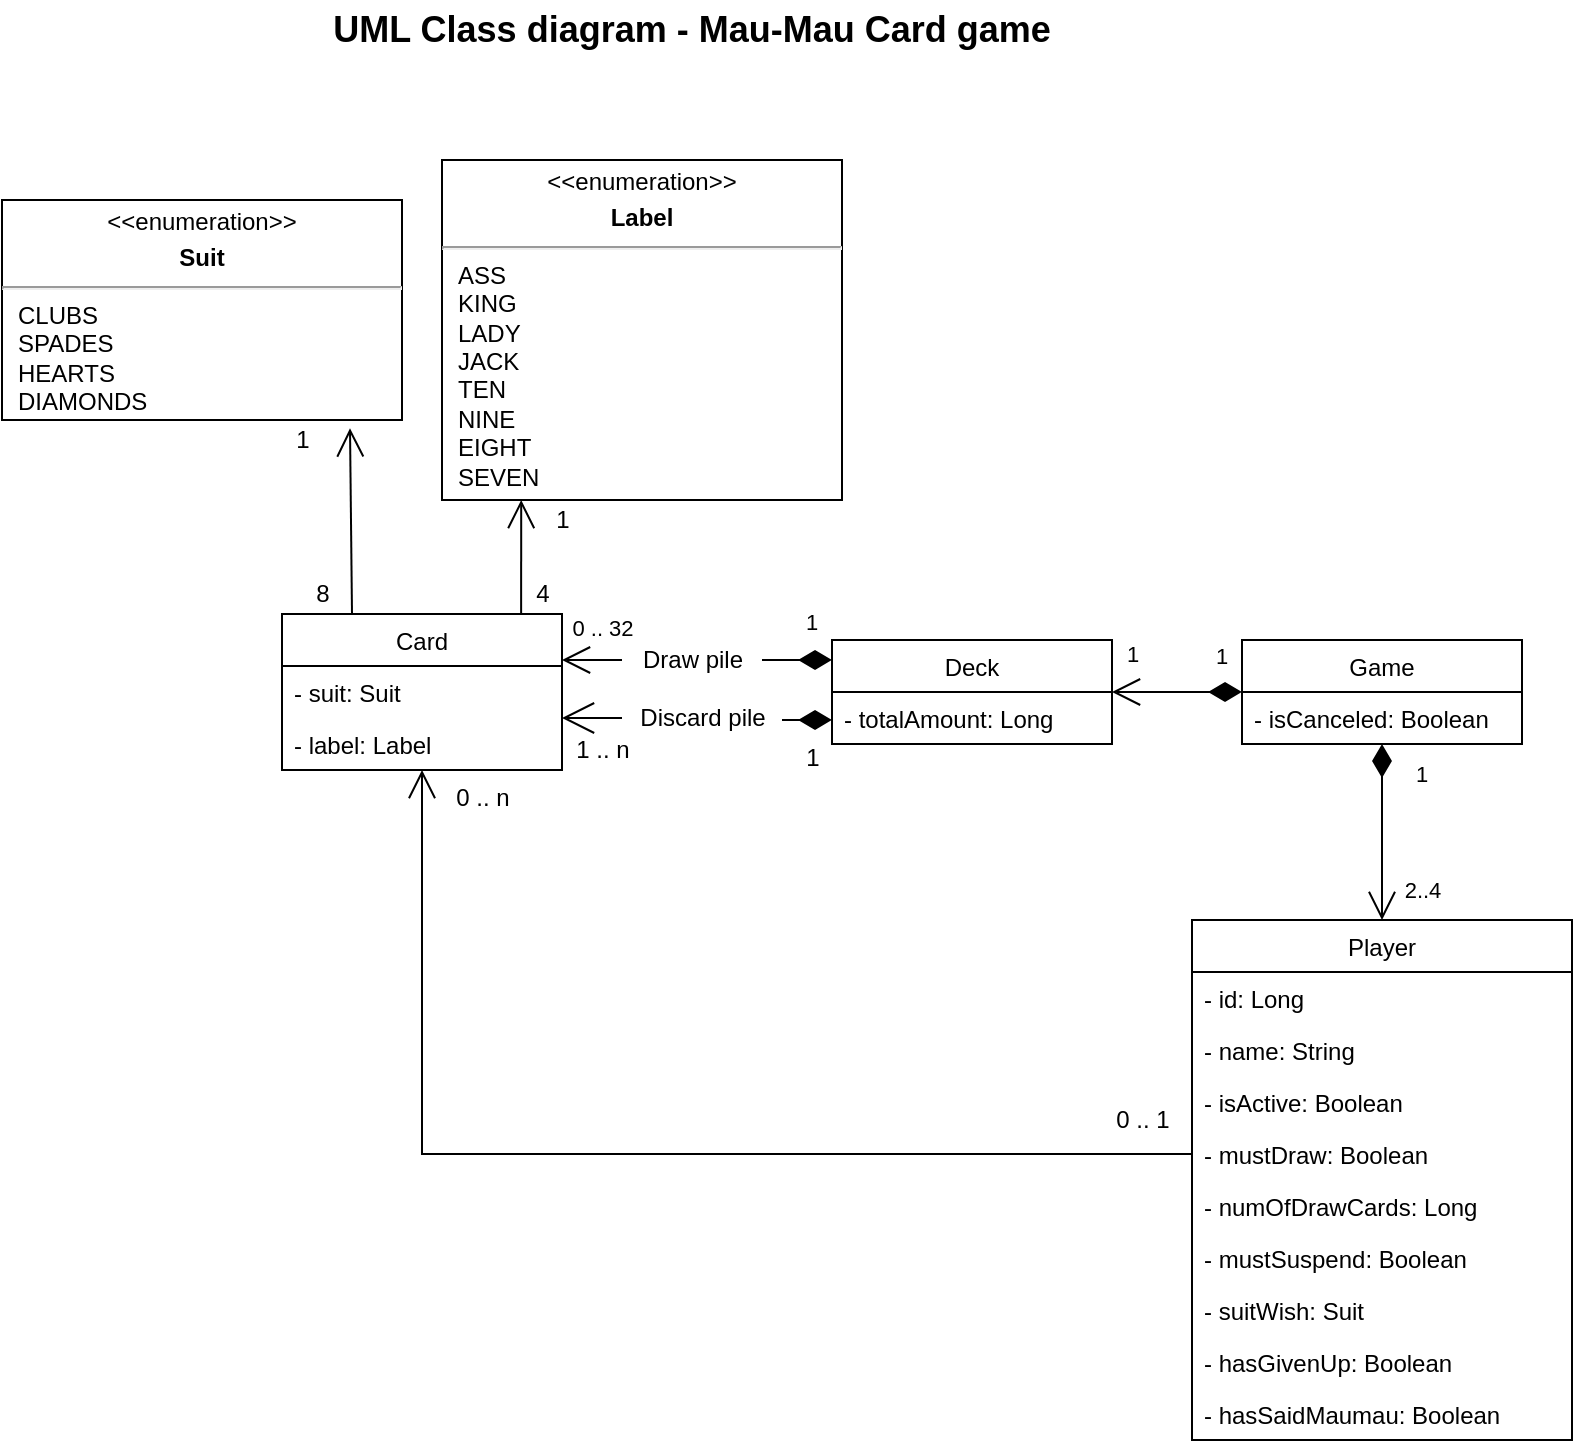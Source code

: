 <mxfile version="17.5.0" type="github">
  <diagram id="bj6Q8kGTr0pkgQq6tZRm" name="Seite-1">
    <mxGraphModel dx="399" dy="247" grid="1" gridSize="10" guides="1" tooltips="1" connect="1" arrows="1" fold="1" page="1" pageScale="1" pageWidth="827" pageHeight="1169" math="0" shadow="0">
      <root>
        <mxCell id="0" />
        <mxCell id="1" parent="0" />
        <mxCell id="77sjMMR5Yvf_XChXpcGN-28" value="Card" style="swimlane;fontStyle=0;childLayout=stackLayout;horizontal=1;startSize=26;fillColor=none;horizontalStack=0;resizeParent=1;resizeParentMax=0;resizeLast=0;collapsible=1;marginBottom=0;" parent="1" vertex="1">
          <mxGeometry x="160" y="387" width="140" height="78" as="geometry" />
        </mxCell>
        <mxCell id="77sjMMR5Yvf_XChXpcGN-29" value="- suit: Suit" style="text;strokeColor=none;fillColor=none;align=left;verticalAlign=top;spacingLeft=4;spacingRight=4;overflow=hidden;rotatable=0;points=[[0,0.5],[1,0.5]];portConstraint=eastwest;" parent="77sjMMR5Yvf_XChXpcGN-28" vertex="1">
          <mxGeometry y="26" width="140" height="26" as="geometry" />
        </mxCell>
        <mxCell id="77sjMMR5Yvf_XChXpcGN-30" value="- label: Label" style="text;strokeColor=none;fillColor=none;align=left;verticalAlign=top;spacingLeft=4;spacingRight=4;overflow=hidden;rotatable=0;points=[[0,0.5],[1,0.5]];portConstraint=eastwest;" parent="77sjMMR5Yvf_XChXpcGN-28" vertex="1">
          <mxGeometry y="52" width="140" height="26" as="geometry" />
        </mxCell>
        <mxCell id="77sjMMR5Yvf_XChXpcGN-31" value="Player" style="swimlane;fontStyle=0;childLayout=stackLayout;horizontal=1;startSize=26;fillColor=none;horizontalStack=0;resizeParent=1;resizeParentMax=0;resizeLast=0;collapsible=1;marginBottom=0;" parent="1" vertex="1">
          <mxGeometry x="615" y="540" width="190" height="260" as="geometry" />
        </mxCell>
        <mxCell id="77sjMMR5Yvf_XChXpcGN-32" value="- id: Long" style="text;strokeColor=none;fillColor=none;align=left;verticalAlign=top;spacingLeft=4;spacingRight=4;overflow=hidden;rotatable=0;points=[[0,0.5],[1,0.5]];portConstraint=eastwest;" parent="77sjMMR5Yvf_XChXpcGN-31" vertex="1">
          <mxGeometry y="26" width="190" height="26" as="geometry" />
        </mxCell>
        <mxCell id="77sjMMR5Yvf_XChXpcGN-34" value="- name: String" style="text;strokeColor=none;fillColor=none;align=left;verticalAlign=top;spacingLeft=4;spacingRight=4;overflow=hidden;rotatable=0;points=[[0,0.5],[1,0.5]];portConstraint=eastwest;" parent="77sjMMR5Yvf_XChXpcGN-31" vertex="1">
          <mxGeometry y="52" width="190" height="26" as="geometry" />
        </mxCell>
        <mxCell id="77sjMMR5Yvf_XChXpcGN-35" value="- isActive: Boolean" style="text;strokeColor=none;fillColor=none;align=left;verticalAlign=top;spacingLeft=4;spacingRight=4;overflow=hidden;rotatable=0;points=[[0,0.5],[1,0.5]];portConstraint=eastwest;" parent="77sjMMR5Yvf_XChXpcGN-31" vertex="1">
          <mxGeometry y="78" width="190" height="26" as="geometry" />
        </mxCell>
        <mxCell id="S1vb69_Zerg-ERHGtHPL-10" value="- mustDraw: Boolean" style="text;strokeColor=none;fillColor=none;align=left;verticalAlign=top;spacingLeft=4;spacingRight=4;overflow=hidden;rotatable=0;points=[[0,0.5],[1,0.5]];portConstraint=eastwest;" parent="77sjMMR5Yvf_XChXpcGN-31" vertex="1">
          <mxGeometry y="104" width="190" height="26" as="geometry" />
        </mxCell>
        <mxCell id="LWqvd5Fts955x7SQUY-z-13" value="- numOfDrawCards: Long" style="text;strokeColor=none;fillColor=none;align=left;verticalAlign=top;spacingLeft=4;spacingRight=4;overflow=hidden;rotatable=0;points=[[0,0.5],[1,0.5]];portConstraint=eastwest;" parent="77sjMMR5Yvf_XChXpcGN-31" vertex="1">
          <mxGeometry y="130" width="190" height="26" as="geometry" />
        </mxCell>
        <mxCell id="S1vb69_Zerg-ERHGtHPL-12" value="- mustSuspend: Boolean" style="text;strokeColor=none;fillColor=none;align=left;verticalAlign=top;spacingLeft=4;spacingRight=4;overflow=hidden;rotatable=0;points=[[0,0.5],[1,0.5]];portConstraint=eastwest;" parent="77sjMMR5Yvf_XChXpcGN-31" vertex="1">
          <mxGeometry y="156" width="190" height="26" as="geometry" />
        </mxCell>
        <mxCell id="S1vb69_Zerg-ERHGtHPL-13" value="- suitWish: Suit" style="text;strokeColor=none;fillColor=none;align=left;verticalAlign=top;spacingLeft=4;spacingRight=4;overflow=hidden;rotatable=0;points=[[0,0.5],[1,0.5]];portConstraint=eastwest;" parent="77sjMMR5Yvf_XChXpcGN-31" vertex="1">
          <mxGeometry y="182" width="190" height="26" as="geometry" />
        </mxCell>
        <mxCell id="DhQfvevI-bPjPN9J5ntj-5" value="- hasGivenUp: Boolean" style="text;strokeColor=none;fillColor=none;align=left;verticalAlign=top;spacingLeft=4;spacingRight=4;overflow=hidden;rotatable=0;points=[[0,0.5],[1,0.5]];portConstraint=eastwest;" parent="77sjMMR5Yvf_XChXpcGN-31" vertex="1">
          <mxGeometry y="208" width="190" height="26" as="geometry" />
        </mxCell>
        <mxCell id="77sjMMR5Yvf_XChXpcGN-36" value="- hasSaidMaumau: Boolean" style="text;strokeColor=none;fillColor=none;align=left;verticalAlign=top;spacingLeft=4;spacingRight=4;overflow=hidden;rotatable=0;points=[[0,0.5],[1,0.5]];portConstraint=eastwest;" parent="77sjMMR5Yvf_XChXpcGN-31" vertex="1">
          <mxGeometry y="234" width="190" height="26" as="geometry" />
        </mxCell>
        <mxCell id="DhQfvevI-bPjPN9J5ntj-11" style="edgeStyle=orthogonalEdgeStyle;rounded=0;orthogonalLoop=1;jettySize=auto;html=1;startArrow=none;startFill=0;endArrow=open;endFill=0;endSize=14;" parent="1" source="DhQfvevI-bPjPN9J5ntj-12" target="77sjMMR5Yvf_XChXpcGN-28" edge="1">
          <mxGeometry relative="1" as="geometry">
            <Array as="points">
              <mxPoint x="370" y="440" />
            </Array>
          </mxGeometry>
        </mxCell>
        <mxCell id="77sjMMR5Yvf_XChXpcGN-37" value="Deck" style="swimlane;fontStyle=0;childLayout=stackLayout;horizontal=1;startSize=26;fillColor=none;horizontalStack=0;resizeParent=1;resizeParentMax=0;resizeLast=0;collapsible=1;marginBottom=0;" parent="1" vertex="1">
          <mxGeometry x="435" y="400" width="140" height="52" as="geometry" />
        </mxCell>
        <mxCell id="77sjMMR5Yvf_XChXpcGN-39" value="- totalAmount: Long" style="text;strokeColor=none;fillColor=none;align=left;verticalAlign=top;spacingLeft=4;spacingRight=4;overflow=hidden;rotatable=0;points=[[0,0.5],[1,0.5]];portConstraint=eastwest;" parent="77sjMMR5Yvf_XChXpcGN-37" vertex="1">
          <mxGeometry y="26" width="140" height="26" as="geometry" />
        </mxCell>
        <mxCell id="77sjMMR5Yvf_XChXpcGN-44" value="Game" style="swimlane;fontStyle=0;childLayout=stackLayout;horizontal=1;startSize=26;fillColor=none;horizontalStack=0;resizeParent=1;resizeParentMax=0;resizeLast=0;collapsible=1;marginBottom=0;" parent="1" vertex="1">
          <mxGeometry x="640" y="400" width="140" height="52" as="geometry" />
        </mxCell>
        <mxCell id="DhQfvevI-bPjPN9J5ntj-2" value="- isCanceled: Boolean" style="text;strokeColor=none;fillColor=none;align=left;verticalAlign=top;spacingLeft=4;spacingRight=4;overflow=hidden;rotatable=0;points=[[0,0.5],[1,0.5]];portConstraint=eastwest;" parent="77sjMMR5Yvf_XChXpcGN-44" vertex="1">
          <mxGeometry y="26" width="140" height="26" as="geometry" />
        </mxCell>
        <mxCell id="77sjMMR5Yvf_XChXpcGN-47" value="&lt;p style=&quot;margin: 0px ; margin-top: 4px ; text-align: center&quot;&gt;&amp;lt;&amp;lt;enumeration&amp;gt;&amp;gt;&lt;b&gt;&lt;br&gt;&lt;/b&gt;&lt;/p&gt;&lt;p style=&quot;margin: 0px ; margin-top: 4px ; text-align: center&quot;&gt;&lt;b&gt;Suit&lt;/b&gt;&lt;br&gt;&lt;b&gt;&lt;/b&gt;&lt;/p&gt;&lt;hr&gt;&lt;p style=&quot;margin: 0px ; margin-left: 8px ; text-align: left&quot;&gt;&lt;span&gt;CLUBS&lt;/span&gt;&lt;/p&gt;&lt;p style=&quot;margin: 0px ; margin-left: 8px ; text-align: left&quot;&gt;&lt;span&gt;SPADES&lt;/span&gt;&lt;br&gt;&lt;/p&gt;&lt;p style=&quot;margin: 0px ; margin-left: 8px ; text-align: left&quot;&gt;HEARTS&lt;/p&gt;&lt;p style=&quot;margin: 0px ; margin-left: 8px ; text-align: left&quot;&gt;DIAMONDS&lt;br&gt;&lt;/p&gt;&lt;p style=&quot;margin: 0px ; margin-left: 8px ; text-align: left&quot;&gt;&lt;br&gt;&lt;/p&gt;&lt;p style=&quot;margin: 0px ; margin-left: 8px ; text-align: left&quot;&gt;&lt;br&gt;&lt;/p&gt;" style="shape=rect;html=1;overflow=fill;whiteSpace=wrap;" parent="1" vertex="1">
          <mxGeometry x="20" y="180" width="200" height="110" as="geometry" />
        </mxCell>
        <mxCell id="77sjMMR5Yvf_XChXpcGN-48" value="1" style="endArrow=open;html=1;endSize=12;startArrow=none;startSize=14;startFill=1;edgeStyle=orthogonalEdgeStyle;align=left;verticalAlign=bottom;rounded=0;" parent="1" source="DhQfvevI-bPjPN9J5ntj-15" edge="1">
          <mxGeometry x="-1" y="-91" relative="1" as="geometry">
            <mxPoint x="170" y="560" as="sourcePoint" />
            <mxPoint x="300" y="410" as="targetPoint" />
            <mxPoint x="90" y="81" as="offset" />
            <Array as="points">
              <mxPoint x="300" y="410" />
            </Array>
          </mxGeometry>
        </mxCell>
        <mxCell id="S1vb69_Zerg-ERHGtHPL-17" value="0 .. 32" style="edgeLabel;html=1;align=center;verticalAlign=middle;resizable=0;points=[];" parent="77sjMMR5Yvf_XChXpcGN-48" vertex="1" connectable="0">
          <mxGeometry x="0.752" y="-1" relative="1" as="geometry">
            <mxPoint x="16" y="-15" as="offset" />
          </mxGeometry>
        </mxCell>
        <mxCell id="LWqvd5Fts955x7SQUY-z-18" value="1" style="endArrow=open;html=1;endSize=12;startArrow=diamondThin;startSize=14;startFill=1;edgeStyle=orthogonalEdgeStyle;align=left;verticalAlign=bottom;rounded=0;" parent="1" source="77sjMMR5Yvf_XChXpcGN-44" target="77sjMMR5Yvf_XChXpcGN-31" edge="1">
          <mxGeometry x="-0.464" y="15" relative="1" as="geometry">
            <mxPoint x="703" y="460" as="sourcePoint" />
            <mxPoint x="765" y="300" as="targetPoint" />
            <Array as="points" />
            <mxPoint as="offset" />
          </mxGeometry>
        </mxCell>
        <mxCell id="S1vb69_Zerg-ERHGtHPL-5" value="2..4" style="edgeLabel;html=1;align=center;verticalAlign=middle;resizable=0;points=[];" parent="LWqvd5Fts955x7SQUY-z-18" vertex="1" connectable="0">
          <mxGeometry x="0.682" y="3" relative="1" as="geometry">
            <mxPoint x="17" y="-1" as="offset" />
          </mxGeometry>
        </mxCell>
        <mxCell id="S1vb69_Zerg-ERHGtHPL-6" value="1" style="endArrow=open;html=1;endSize=12;startArrow=diamondThin;startSize=14;startFill=1;edgeStyle=orthogonalEdgeStyle;align=left;verticalAlign=bottom;rounded=0;" parent="1" source="77sjMMR5Yvf_XChXpcGN-44" target="77sjMMR5Yvf_XChXpcGN-37" edge="1">
          <mxGeometry x="-0.538" y="-9" relative="1" as="geometry">
            <mxPoint x="405" y="360" as="sourcePoint" />
            <mxPoint x="565" y="360" as="targetPoint" />
            <Array as="points">
              <mxPoint x="615" y="426" />
              <mxPoint x="615" y="426" />
            </Array>
            <mxPoint as="offset" />
          </mxGeometry>
        </mxCell>
        <mxCell id="S1vb69_Zerg-ERHGtHPL-7" value="1" style="edgeLabel;html=1;align=center;verticalAlign=middle;resizable=0;points=[];" parent="S1vb69_Zerg-ERHGtHPL-6" vertex="1" connectable="0">
          <mxGeometry x="0.687" y="1" relative="1" as="geometry">
            <mxPoint y="-20" as="offset" />
          </mxGeometry>
        </mxCell>
        <mxCell id="S1vb69_Zerg-ERHGtHPL-14" value="&lt;p style=&quot;margin: 0px ; margin-top: 4px ; text-align: center&quot;&gt;&amp;lt;&amp;lt;enumeration&amp;gt;&amp;gt;&lt;b&gt;&lt;br&gt;&lt;/b&gt;&lt;/p&gt;&lt;p style=&quot;margin: 0px ; margin-top: 4px ; text-align: center&quot;&gt;&lt;b&gt;Label&lt;/b&gt;&lt;br&gt;&lt;b&gt;&lt;/b&gt;&lt;/p&gt;&lt;hr&gt;&lt;p style=&quot;margin: 0px ; margin-left: 8px ; text-align: left&quot;&gt;ASS&lt;/p&gt;&lt;p style=&quot;margin: 0px ; margin-left: 8px ; text-align: left&quot;&gt;KING&lt;br&gt;&lt;/p&gt;&lt;p style=&quot;margin: 0px ; margin-left: 8px ; text-align: left&quot;&gt;LADY&lt;br&gt;&lt;/p&gt;&lt;p style=&quot;margin: 0px ; margin-left: 8px ; text-align: left&quot;&gt;JACK&lt;/p&gt;&lt;p style=&quot;margin: 0px ; margin-left: 8px ; text-align: left&quot;&gt;TEN&lt;/p&gt;&lt;p style=&quot;margin: 0px ; margin-left: 8px ; text-align: left&quot;&gt;NINE&lt;/p&gt;&lt;p style=&quot;margin: 0px ; margin-left: 8px ; text-align: left&quot;&gt;EIGHT&lt;/p&gt;&lt;p style=&quot;margin: 0px ; margin-left: 8px ; text-align: left&quot;&gt;SEVEN&lt;br&gt;&lt;/p&gt;&lt;p style=&quot;margin: 0px ; margin-left: 8px ; text-align: left&quot;&gt;&lt;br&gt;&lt;/p&gt;&lt;p style=&quot;margin: 0px ; margin-left: 8px ; text-align: left&quot;&gt;&lt;br&gt;&lt;/p&gt;" style="shape=rect;html=1;overflow=fill;whiteSpace=wrap;" parent="1" vertex="1">
          <mxGeometry x="240" y="160" width="200" height="170" as="geometry" />
        </mxCell>
        <mxCell id="d6jPl4z7u86NwUNu5akU-13" value="" style="endArrow=open;endFill=1;endSize=12;html=1;rounded=0;entryX=0.87;entryY=1.038;entryDx=0;entryDy=0;entryPerimeter=0;exitX=0.25;exitY=0;exitDx=0;exitDy=0;" parent="1" source="77sjMMR5Yvf_XChXpcGN-28" target="77sjMMR5Yvf_XChXpcGN-47" edge="1">
          <mxGeometry width="160" relative="1" as="geometry">
            <mxPoint x="40" y="580" as="sourcePoint" />
            <mxPoint x="200" y="580" as="targetPoint" />
          </mxGeometry>
        </mxCell>
        <mxCell id="d6jPl4z7u86NwUNu5akU-14" value="" style="endArrow=open;endFill=1;endSize=12;html=1;rounded=0;exitX=0.854;exitY=-0.003;exitDx=0;exitDy=0;exitPerimeter=0;entryX=0.198;entryY=1;entryDx=0;entryDy=0;entryPerimeter=0;" parent="1" source="77sjMMR5Yvf_XChXpcGN-28" target="S1vb69_Zerg-ERHGtHPL-14" edge="1">
          <mxGeometry width="160" relative="1" as="geometry">
            <mxPoint x="260" y="360" as="sourcePoint" />
            <mxPoint x="420" y="360" as="targetPoint" />
          </mxGeometry>
        </mxCell>
        <object label="" dvdv="" id="DhQfvevI-bPjPN9J5ntj-6">
          <mxCell style="edgeStyle=orthogonalEdgeStyle;rounded=0;orthogonalLoop=1;jettySize=auto;html=1;startArrow=none;startFill=0;endArrow=open;endFill=0;endSize=12;" parent="1" source="S1vb69_Zerg-ERHGtHPL-10" target="77sjMMR5Yvf_XChXpcGN-28" edge="1">
            <mxGeometry relative="1" as="geometry">
              <Array as="points">
                <mxPoint x="230" y="657" />
              </Array>
            </mxGeometry>
          </mxCell>
        </object>
        <mxCell id="DhQfvevI-bPjPN9J5ntj-7" value="UML Class diagram - Mau-Mau Card game" style="text;align=center;fontStyle=1;verticalAlign=middle;spacingLeft=3;spacingRight=3;strokeColor=none;rotatable=0;points=[[0,0.5],[1,0.5]];portConstraint=eastwest;fontSize=18;" parent="1" vertex="1">
          <mxGeometry x="170" y="80" width="390" height="26" as="geometry" />
        </mxCell>
        <mxCell id="DhQfvevI-bPjPN9J5ntj-8" value="0 .. n" style="text;html=1;resizable=0;autosize=1;align=center;verticalAlign=middle;points=[];fillColor=none;strokeColor=none;rounded=0;" parent="1" vertex="1">
          <mxGeometry x="240" y="469" width="40" height="20" as="geometry" />
        </mxCell>
        <mxCell id="DhQfvevI-bPjPN9J5ntj-10" value="0 .. 1" style="text;html=1;resizable=0;autosize=1;align=center;verticalAlign=middle;points=[];fillColor=none;strokeColor=none;rounded=0;" parent="1" vertex="1">
          <mxGeometry x="570" y="630" width="40" height="20" as="geometry" />
        </mxCell>
        <mxCell id="DhQfvevI-bPjPN9J5ntj-12" value="Discard pile" style="text;html=1;resizable=0;autosize=1;align=center;verticalAlign=middle;points=[];fillColor=none;strokeColor=none;rounded=0;" parent="1" vertex="1">
          <mxGeometry x="330" y="429" width="80" height="20" as="geometry" />
        </mxCell>
        <mxCell id="DhQfvevI-bPjPN9J5ntj-14" value="" style="edgeStyle=orthogonalEdgeStyle;rounded=0;orthogonalLoop=1;jettySize=auto;html=1;startArrow=diamondThin;startFill=1;endArrow=none;endFill=0;endSize=12;startSize=14;" parent="1" source="77sjMMR5Yvf_XChXpcGN-37" target="DhQfvevI-bPjPN9J5ntj-12" edge="1">
          <mxGeometry relative="1" as="geometry">
            <mxPoint x="435" y="440" as="sourcePoint" />
            <mxPoint x="300" y="440" as="targetPoint" />
            <Array as="points">
              <mxPoint x="420" y="440" />
              <mxPoint x="420" y="440" />
            </Array>
          </mxGeometry>
        </mxCell>
        <mxCell id="DhQfvevI-bPjPN9J5ntj-15" value="Draw pile" style="text;html=1;resizable=0;autosize=1;align=center;verticalAlign=middle;points=[];fillColor=none;strokeColor=none;rounded=0;" parent="1" vertex="1">
          <mxGeometry x="330" y="400" width="70" height="20" as="geometry" />
        </mxCell>
        <mxCell id="DhQfvevI-bPjPN9J5ntj-16" value="" style="endArrow=none;html=1;endSize=12;startArrow=diamondThin;startSize=14;startFill=1;edgeStyle=orthogonalEdgeStyle;align=left;verticalAlign=bottom;rounded=0;" parent="1" source="77sjMMR5Yvf_XChXpcGN-37" target="DhQfvevI-bPjPN9J5ntj-15" edge="1">
          <mxGeometry x="-0.667" y="-9" relative="1" as="geometry">
            <mxPoint x="435" y="410" as="sourcePoint" />
            <mxPoint x="300" y="410" as="targetPoint" />
            <mxPoint as="offset" />
            <Array as="points">
              <mxPoint x="410" y="410" />
              <mxPoint x="410" y="410" />
            </Array>
          </mxGeometry>
        </mxCell>
        <mxCell id="DhQfvevI-bPjPN9J5ntj-18" value="1" style="text;html=1;resizable=0;autosize=1;align=center;verticalAlign=middle;points=[];fillColor=none;strokeColor=none;rounded=0;" parent="1" vertex="1">
          <mxGeometry x="415" y="449" width="20" height="20" as="geometry" />
        </mxCell>
        <mxCell id="DhQfvevI-bPjPN9J5ntj-21" value="1" style="text;html=1;resizable=0;autosize=1;align=center;verticalAlign=middle;points=[];fillColor=none;strokeColor=none;rounded=0;" parent="1" vertex="1">
          <mxGeometry x="160" y="290" width="20" height="20" as="geometry" />
        </mxCell>
        <mxCell id="DhQfvevI-bPjPN9J5ntj-22" value="1" style="text;html=1;resizable=0;autosize=1;align=center;verticalAlign=middle;points=[];fillColor=none;strokeColor=none;rounded=0;" parent="1" vertex="1">
          <mxGeometry x="290" y="330" width="20" height="20" as="geometry" />
        </mxCell>
        <mxCell id="DhQfvevI-bPjPN9J5ntj-23" value="8" style="text;html=1;resizable=0;autosize=1;align=center;verticalAlign=middle;points=[];fillColor=none;strokeColor=none;rounded=0;" parent="1" vertex="1">
          <mxGeometry x="170" y="367" width="20" height="20" as="geometry" />
        </mxCell>
        <mxCell id="DhQfvevI-bPjPN9J5ntj-24" value="4" style="text;html=1;resizable=0;autosize=1;align=center;verticalAlign=middle;points=[];fillColor=none;strokeColor=none;rounded=0;" parent="1" vertex="1">
          <mxGeometry x="280" y="367" width="20" height="20" as="geometry" />
        </mxCell>
        <mxCell id="DhQfvevI-bPjPN9J5ntj-25" value="1 .. n" style="text;html=1;resizable=0;autosize=1;align=center;verticalAlign=middle;points=[];fillColor=none;strokeColor=none;rounded=0;" parent="1" vertex="1">
          <mxGeometry x="300" y="445" width="40" height="20" as="geometry" />
        </mxCell>
      </root>
    </mxGraphModel>
  </diagram>
</mxfile>
